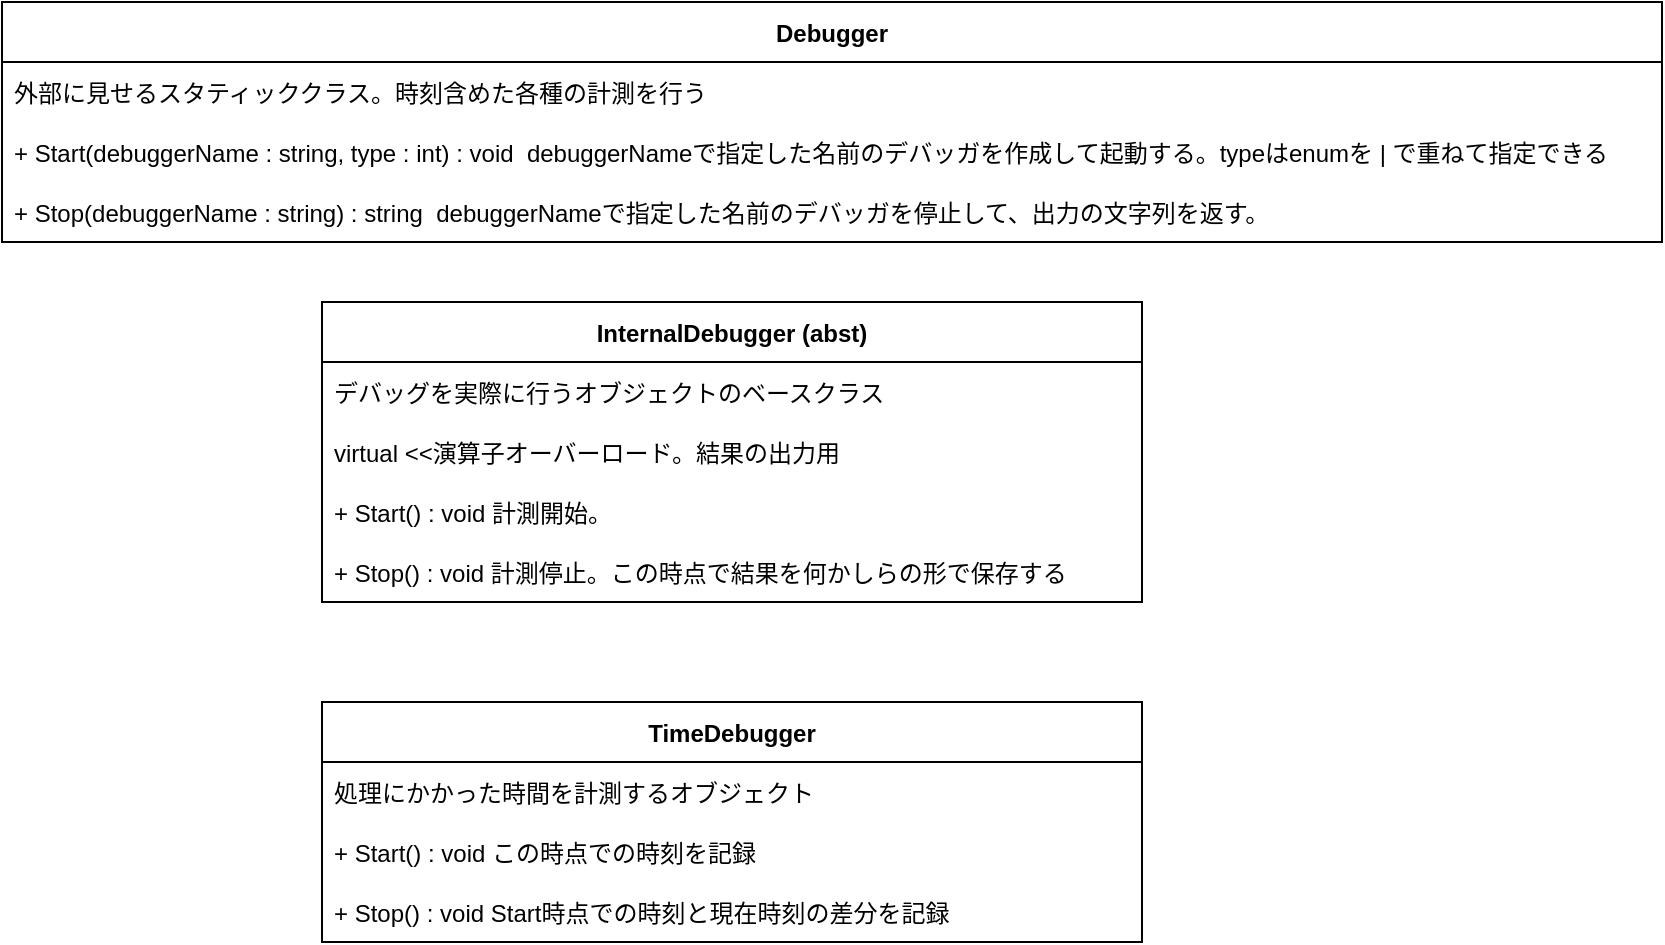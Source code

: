 <mxfile version="18.0.1" type="device"><diagram id="DkZ5B3gOTj-6moIaGSzl" name="ページ1"><mxGraphModel dx="1102" dy="865" grid="1" gridSize="10" guides="1" tooltips="1" connect="1" arrows="1" fold="1" page="1" pageScale="1" pageWidth="827" pageHeight="1169" math="0" shadow="0"><root><mxCell id="0"/><mxCell id="1" parent="0"/><mxCell id="CRgauKYa0guciEgdM4dy-1" value="Debugger" style="swimlane;fontStyle=1;childLayout=stackLayout;horizontal=1;startSize=30;horizontalStack=0;resizeParent=1;resizeParentMax=0;resizeLast=0;collapsible=1;marginBottom=0;" vertex="1" parent="1"><mxGeometry x="100" y="160" width="830" height="120" as="geometry"/></mxCell><mxCell id="CRgauKYa0guciEgdM4dy-4" value="外部に見せるスタティッククラス。時刻含めた各種の計測を行う" style="text;strokeColor=none;fillColor=none;align=left;verticalAlign=middle;spacingLeft=4;spacingRight=4;overflow=hidden;points=[[0,0.5],[1,0.5]];portConstraint=eastwest;rotatable=0;" vertex="1" parent="CRgauKYa0guciEgdM4dy-1"><mxGeometry y="30" width="830" height="30" as="geometry"/></mxCell><mxCell id="CRgauKYa0guciEgdM4dy-15" value="+ Start(debuggerName : string, type : int) : void  debuggerNameで指定した名前のデバッガを作成して起動する。typeはenumを | で重ねて指定できる" style="text;strokeColor=none;fillColor=none;align=left;verticalAlign=middle;spacingLeft=4;spacingRight=4;overflow=hidden;points=[[0,0.5],[1,0.5]];portConstraint=eastwest;rotatable=0;" vertex="1" parent="CRgauKYa0guciEgdM4dy-1"><mxGeometry y="60" width="830" height="30" as="geometry"/></mxCell><mxCell id="CRgauKYa0guciEgdM4dy-16" value="+ Stop(debuggerName : string) : string  debuggerNameで指定した名前のデバッガを停止して、出力の文字列を返す。" style="text;strokeColor=none;fillColor=none;align=left;verticalAlign=middle;spacingLeft=4;spacingRight=4;overflow=hidden;points=[[0,0.5],[1,0.5]];portConstraint=eastwest;rotatable=0;" vertex="1" parent="CRgauKYa0guciEgdM4dy-1"><mxGeometry y="90" width="830" height="30" as="geometry"/></mxCell><mxCell id="CRgauKYa0guciEgdM4dy-5" value="InternalDebugger (abst)" style="swimlane;fontStyle=1;childLayout=stackLayout;horizontal=1;startSize=30;horizontalStack=0;resizeParent=1;resizeParentMax=0;resizeLast=0;collapsible=1;marginBottom=0;" vertex="1" parent="1"><mxGeometry x="260" y="310" width="410" height="150" as="geometry"/></mxCell><mxCell id="CRgauKYa0guciEgdM4dy-6" value="デバッグを実際に行うオブジェクトのベースクラス" style="text;strokeColor=none;fillColor=none;align=left;verticalAlign=middle;spacingLeft=4;spacingRight=4;overflow=hidden;points=[[0,0.5],[1,0.5]];portConstraint=eastwest;rotatable=0;" vertex="1" parent="CRgauKYa0guciEgdM4dy-5"><mxGeometry y="30" width="410" height="30" as="geometry"/></mxCell><mxCell id="CRgauKYa0guciEgdM4dy-7" value="virtual &lt;&lt;演算子オーバーロード。結果の出力用" style="text;strokeColor=none;fillColor=none;align=left;verticalAlign=middle;spacingLeft=4;spacingRight=4;overflow=hidden;points=[[0,0.5],[1,0.5]];portConstraint=eastwest;rotatable=0;" vertex="1" parent="CRgauKYa0guciEgdM4dy-5"><mxGeometry y="60" width="410" height="30" as="geometry"/></mxCell><mxCell id="CRgauKYa0guciEgdM4dy-8" value="+ Start() : void 計測開始。" style="text;strokeColor=none;fillColor=none;align=left;verticalAlign=middle;spacingLeft=4;spacingRight=4;overflow=hidden;points=[[0,0.5],[1,0.5]];portConstraint=eastwest;rotatable=0;" vertex="1" parent="CRgauKYa0guciEgdM4dy-5"><mxGeometry y="90" width="410" height="30" as="geometry"/></mxCell><mxCell id="CRgauKYa0guciEgdM4dy-9" value="+ Stop() : void 計測停止。この時点で結果を何かしらの形で保存する    " style="text;strokeColor=none;fillColor=none;align=left;verticalAlign=middle;spacingLeft=4;spacingRight=4;overflow=hidden;points=[[0,0.5],[1,0.5]];portConstraint=eastwest;rotatable=0;" vertex="1" parent="CRgauKYa0guciEgdM4dy-5"><mxGeometry y="120" width="410" height="30" as="geometry"/></mxCell><mxCell id="CRgauKYa0guciEgdM4dy-10" value="TimeDebugger" style="swimlane;fontStyle=1;childLayout=stackLayout;horizontal=1;startSize=30;horizontalStack=0;resizeParent=1;resizeParentMax=0;resizeLast=0;collapsible=1;marginBottom=0;" vertex="1" parent="1"><mxGeometry x="260" y="510" width="410" height="120" as="geometry"/></mxCell><mxCell id="CRgauKYa0guciEgdM4dy-11" value="処理にかかった時間を計測するオブジェクト" style="text;strokeColor=none;fillColor=none;align=left;verticalAlign=middle;spacingLeft=4;spacingRight=4;overflow=hidden;points=[[0,0.5],[1,0.5]];portConstraint=eastwest;rotatable=0;" vertex="1" parent="CRgauKYa0guciEgdM4dy-10"><mxGeometry y="30" width="410" height="30" as="geometry"/></mxCell><mxCell id="CRgauKYa0guciEgdM4dy-13" value="+ Start() : void この時点での時刻を記録 " style="text;strokeColor=none;fillColor=none;align=left;verticalAlign=middle;spacingLeft=4;spacingRight=4;overflow=hidden;points=[[0,0.5],[1,0.5]];portConstraint=eastwest;rotatable=0;" vertex="1" parent="CRgauKYa0guciEgdM4dy-10"><mxGeometry y="60" width="410" height="30" as="geometry"/></mxCell><mxCell id="CRgauKYa0guciEgdM4dy-14" value="+ Stop() : void Start時点での時刻と現在時刻の差分を記録" style="text;strokeColor=none;fillColor=none;align=left;verticalAlign=middle;spacingLeft=4;spacingRight=4;overflow=hidden;points=[[0,0.5],[1,0.5]];portConstraint=eastwest;rotatable=0;" vertex="1" parent="CRgauKYa0guciEgdM4dy-10"><mxGeometry y="90" width="410" height="30" as="geometry"/></mxCell></root></mxGraphModel></diagram></mxfile>